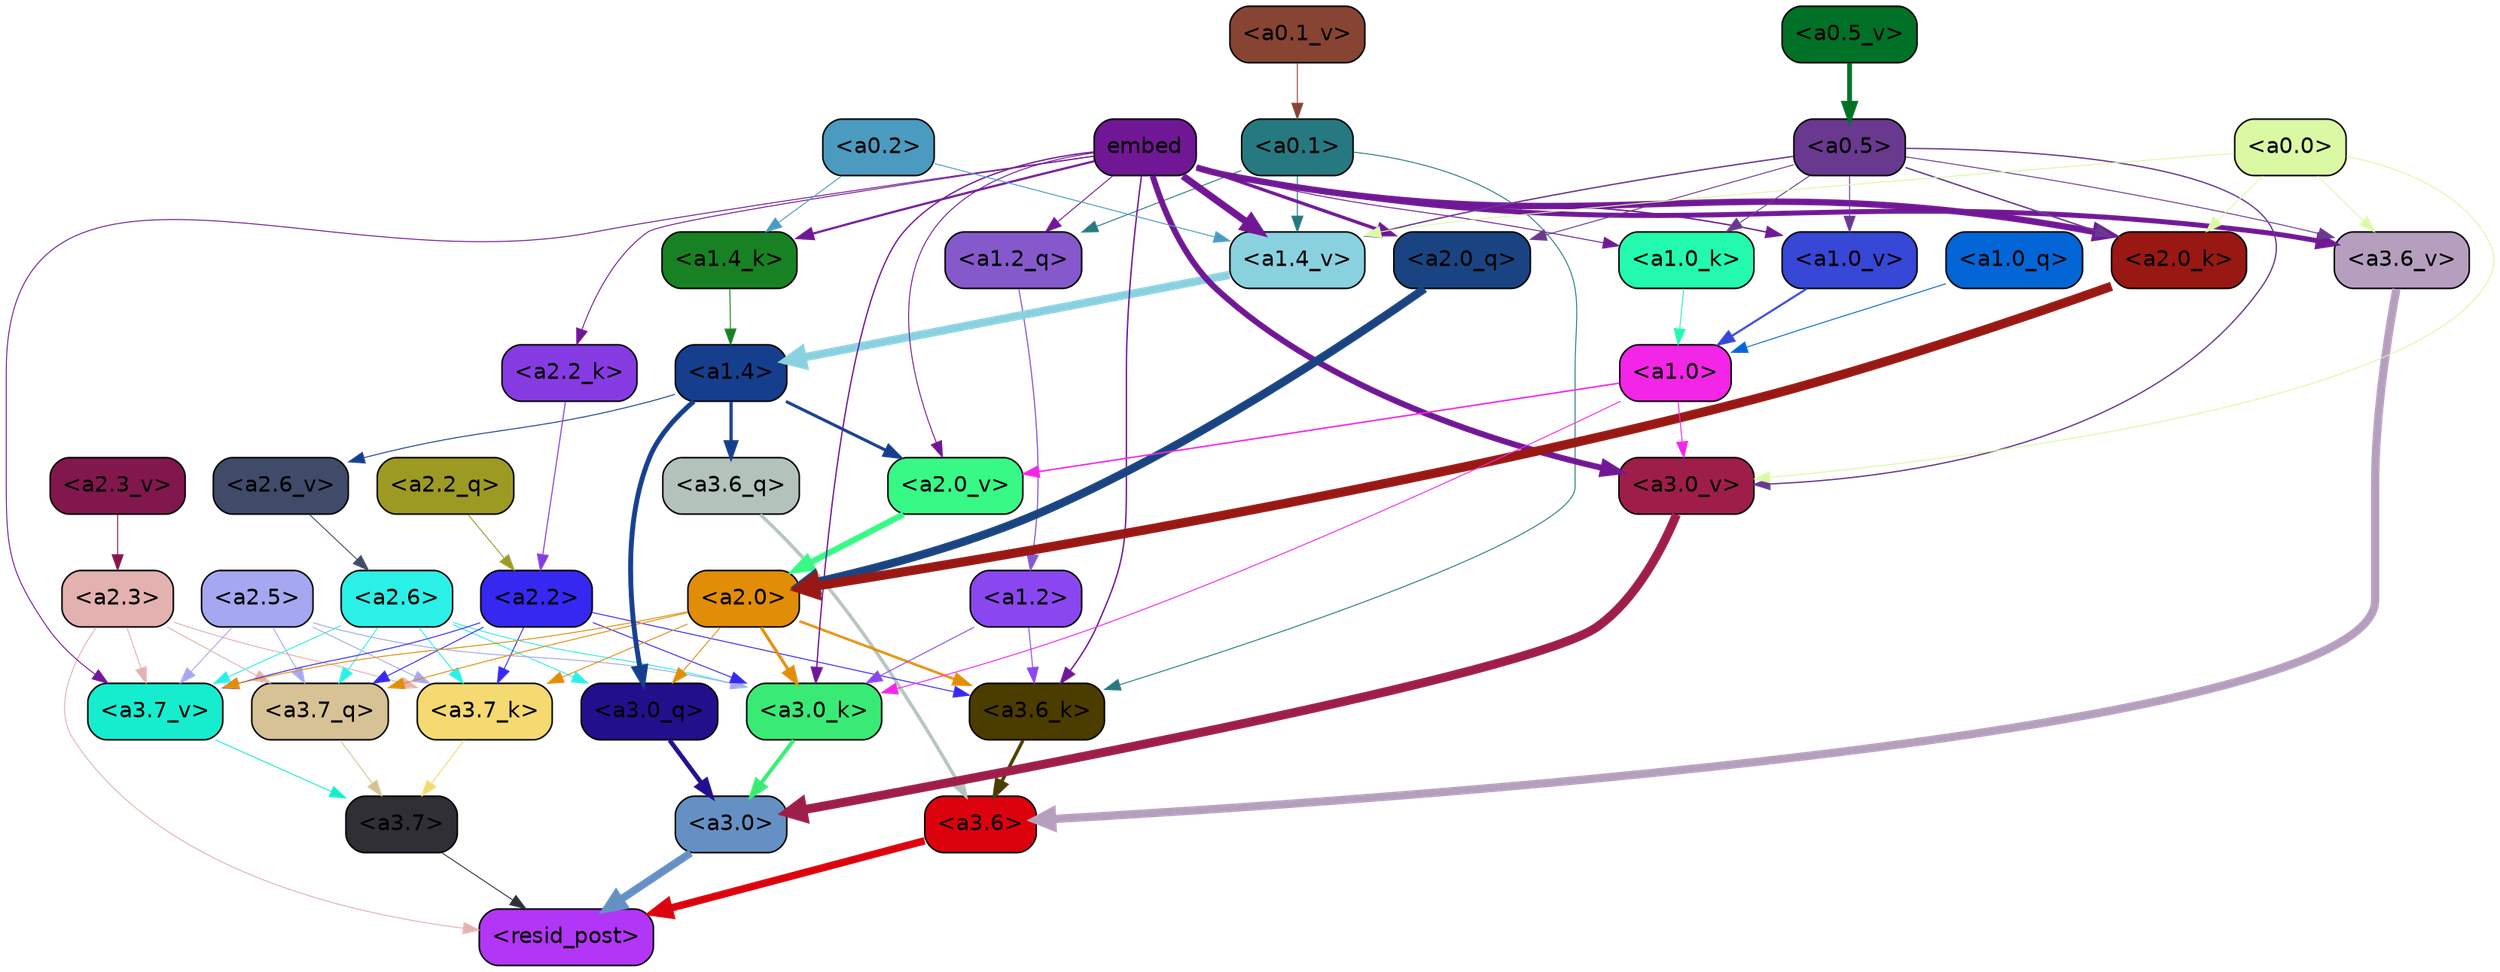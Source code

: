 strict digraph "" {
	graph [bgcolor=transparent,
		layout=dot,
		overlap=false,
		splines=true
	];
	"<a3.7>"	[color=black,
		fillcolor="#302f36",
		fontname=Helvetica,
		shape=box,
		style="filled, rounded"];
	"<resid_post>"	[color=black,
		fillcolor="#b236f5",
		fontname=Helvetica,
		shape=box,
		style="filled, rounded"];
	"<a3.7>" -> "<resid_post>"	[color="#302f36",
		penwidth=0.6];
	"<a3.6>"	[color=black,
		fillcolor="#dc020d",
		fontname=Helvetica,
		shape=box,
		style="filled, rounded"];
	"<a3.6>" -> "<resid_post>"	[color="#dc020d",
		penwidth=4.751592040061951];
	"<a3.0>"	[color=black,
		fillcolor="#6590c4",
		fontname=Helvetica,
		shape=box,
		style="filled, rounded"];
	"<a3.0>" -> "<resid_post>"	[color="#6590c4",
		penwidth=4.904066681861877];
	"<a2.3>"	[color=black,
		fillcolor="#e3b1af",
		fontname=Helvetica,
		shape=box,
		style="filled, rounded"];
	"<a2.3>" -> "<resid_post>"	[color="#e3b1af",
		penwidth=0.6];
	"<a3.7_q>"	[color=black,
		fillcolor="#d7c296",
		fontname=Helvetica,
		shape=box,
		style="filled, rounded"];
	"<a2.3>" -> "<a3.7_q>"	[color="#e3b1af",
		penwidth=0.6];
	"<a3.7_k>"	[color=black,
		fillcolor="#f4da71",
		fontname=Helvetica,
		shape=box,
		style="filled, rounded"];
	"<a2.3>" -> "<a3.7_k>"	[color="#e3b1af",
		penwidth=0.6069068089127541];
	"<a3.7_v>"	[color=black,
		fillcolor="#16edcf",
		fontname=Helvetica,
		shape=box,
		style="filled, rounded"];
	"<a2.3>" -> "<a3.7_v>"	[color="#e3b1af",
		penwidth=0.6];
	"<a3.7_q>" -> "<a3.7>"	[color="#d7c296",
		penwidth=0.6];
	"<a3.6_q>"	[color=black,
		fillcolor="#b3c2bb",
		fontname=Helvetica,
		shape=box,
		style="filled, rounded"];
	"<a3.6_q>" -> "<a3.6>"	[color="#b3c2bb",
		penwidth=2.160832464694977];
	"<a3.0_q>"	[color=black,
		fillcolor="#220f8c",
		fontname=Helvetica,
		shape=box,
		style="filled, rounded"];
	"<a3.0_q>" -> "<a3.0>"	[color="#220f8c",
		penwidth=2.870753765106201];
	"<a3.7_k>" -> "<a3.7>"	[color="#f4da71",
		penwidth=0.6];
	"<a3.6_k>"	[color=black,
		fillcolor="#4b3c00",
		fontname=Helvetica,
		shape=box,
		style="filled, rounded"];
	"<a3.6_k>" -> "<a3.6>"	[color="#4b3c00",
		penwidth=2.13908451795578];
	"<a3.0_k>"	[color=black,
		fillcolor="#39eb74",
		fontname=Helvetica,
		shape=box,
		style="filled, rounded"];
	"<a3.0_k>" -> "<a3.0>"	[color="#39eb74",
		penwidth=2.520303964614868];
	"<a3.7_v>" -> "<a3.7>"	[color="#16edcf",
		penwidth=0.6];
	"<a3.6_v>"	[color=black,
		fillcolor="#b69fbe",
		fontname=Helvetica,
		shape=box,
		style="filled, rounded"];
	"<a3.6_v>" -> "<a3.6>"	[color="#b69fbe",
		penwidth=5.297133803367615];
	"<a3.0_v>"	[color=black,
		fillcolor="#9e1e49",
		fontname=Helvetica,
		shape=box,
		style="filled, rounded"];
	"<a3.0_v>" -> "<a3.0>"	[color="#9e1e49",
		penwidth=5.680712580680847];
	"<a2.6>"	[color=black,
		fillcolor="#2bf0e8",
		fontname=Helvetica,
		shape=box,
		style="filled, rounded"];
	"<a2.6>" -> "<a3.7_q>"	[color="#2bf0e8",
		penwidth=0.6];
	"<a2.6>" -> "<a3.0_q>"	[color="#2bf0e8",
		penwidth=0.6];
	"<a2.6>" -> "<a3.7_k>"	[color="#2bf0e8",
		penwidth=0.6];
	"<a2.6>" -> "<a3.0_k>"	[color="#2bf0e8",
		penwidth=0.6];
	"<a2.6>" -> "<a3.7_v>"	[color="#2bf0e8",
		penwidth=0.6];
	"<a2.5>"	[color=black,
		fillcolor="#a5a8f0",
		fontname=Helvetica,
		shape=box,
		style="filled, rounded"];
	"<a2.5>" -> "<a3.7_q>"	[color="#a5a8f0",
		penwidth=0.6];
	"<a2.5>" -> "<a3.7_k>"	[color="#a5a8f0",
		penwidth=0.6];
	"<a2.5>" -> "<a3.0_k>"	[color="#a5a8f0",
		penwidth=0.6];
	"<a2.5>" -> "<a3.7_v>"	[color="#a5a8f0",
		penwidth=0.6];
	"<a2.2>"	[color=black,
		fillcolor="#3628f0",
		fontname=Helvetica,
		shape=box,
		style="filled, rounded"];
	"<a2.2>" -> "<a3.7_q>"	[color="#3628f0",
		penwidth=0.6];
	"<a2.2>" -> "<a3.7_k>"	[color="#3628f0",
		penwidth=0.6];
	"<a2.2>" -> "<a3.6_k>"	[color="#3628f0",
		penwidth=0.6];
	"<a2.2>" -> "<a3.0_k>"	[color="#3628f0",
		penwidth=0.6];
	"<a2.2>" -> "<a3.7_v>"	[color="#3628f0",
		penwidth=0.6];
	"<a2.0>"	[color=black,
		fillcolor="#e28d07",
		fontname=Helvetica,
		shape=box,
		style="filled, rounded"];
	"<a2.0>" -> "<a3.7_q>"	[color="#e28d07",
		penwidth=0.6];
	"<a2.0>" -> "<a3.0_q>"	[color="#e28d07",
		penwidth=0.6];
	"<a2.0>" -> "<a3.7_k>"	[color="#e28d07",
		penwidth=0.6];
	"<a2.0>" -> "<a3.6_k>"	[color="#e28d07",
		penwidth=1.564806342124939];
	"<a2.0>" -> "<a3.0_k>"	[color="#e28d07",
		penwidth=1.9353990852832794];
	"<a2.0>" -> "<a3.7_v>"	[color="#e28d07",
		penwidth=0.6];
	"<a1.4>"	[color=black,
		fillcolor="#153e8d",
		fontname=Helvetica,
		shape=box,
		style="filled, rounded"];
	"<a1.4>" -> "<a3.6_q>"	[color="#153e8d",
		penwidth=2.0727532356977463];
	"<a1.4>" -> "<a3.0_q>"	[color="#153e8d",
		penwidth=3.1279823780059814];
	"<a2.6_v>"	[color=black,
		fillcolor="#404a69",
		fontname=Helvetica,
		shape=box,
		style="filled, rounded"];
	"<a1.4>" -> "<a2.6_v>"	[color="#153e8d",
		penwidth=0.6];
	"<a2.0_v>"	[color=black,
		fillcolor="#38f886",
		fontname=Helvetica,
		shape=box,
		style="filled, rounded"];
	"<a1.4>" -> "<a2.0_v>"	[color="#153e8d",
		penwidth=1.9170897603034973];
	"<a1.2>"	[color=black,
		fillcolor="#8b47ef",
		fontname=Helvetica,
		shape=box,
		style="filled, rounded"];
	"<a1.2>" -> "<a3.6_k>"	[color="#8b47ef",
		penwidth=0.6];
	"<a1.2>" -> "<a3.0_k>"	[color="#8b47ef",
		penwidth=0.6];
	"<a0.1>"	[color=black,
		fillcolor="#267980",
		fontname=Helvetica,
		shape=box,
		style="filled, rounded"];
	"<a0.1>" -> "<a3.6_k>"	[color="#267980",
		penwidth=0.6];
	"<a1.2_q>"	[color=black,
		fillcolor="#8559cb",
		fontname=Helvetica,
		shape=box,
		style="filled, rounded"];
	"<a0.1>" -> "<a1.2_q>"	[color="#267980",
		penwidth=0.6];
	"<a1.4_v>"	[color=black,
		fillcolor="#8ad1df",
		fontname=Helvetica,
		shape=box,
		style="filled, rounded"];
	"<a0.1>" -> "<a1.4_v>"	[color="#267980",
		penwidth=0.6202214732766151];
	embed	[color=black,
		fillcolor="#701795",
		fontname=Helvetica,
		shape=box,
		style="filled, rounded"];
	embed -> "<a3.6_k>"	[color="#701795",
		penwidth=0.8915999233722687];
	embed -> "<a3.0_k>"	[color="#701795",
		penwidth=0.832088902592659];
	embed -> "<a3.7_v>"	[color="#701795",
		penwidth=0.6];
	embed -> "<a3.6_v>"	[color="#701795",
		penwidth=3.1840110421180725];
	embed -> "<a3.0_v>"	[color="#701795",
		penwidth=3.8132747188210487];
	"<a2.0_q>"	[color=black,
		fillcolor="#1a4481",
		fontname=Helvetica,
		shape=box,
		style="filled, rounded"];
	embed -> "<a2.0_q>"	[color="#701795",
		penwidth=2.084651827812195];
	"<a2.2_k>"	[color=black,
		fillcolor="#863be2",
		fontname=Helvetica,
		shape=box,
		style="filled, rounded"];
	embed -> "<a2.2_k>"	[color="#701795",
		penwidth=0.6];
	"<a2.0_k>"	[color=black,
		fillcolor="#991813",
		fontname=Helvetica,
		shape=box,
		style="filled, rounded"];
	embed -> "<a2.0_k>"	[color="#701795",
		penwidth=4.084526404738426];
	embed -> "<a2.0_v>"	[color="#701795",
		penwidth=0.6];
	embed -> "<a1.2_q>"	[color="#701795",
		penwidth=0.6];
	"<a1.4_k>"	[color=black,
		fillcolor="#188123",
		fontname=Helvetica,
		shape=box,
		style="filled, rounded"];
	embed -> "<a1.4_k>"	[color="#701795",
		penwidth=1.3912410736083984];
	"<a1.0_k>"	[color=black,
		fillcolor="#23faad",
		fontname=Helvetica,
		shape=box,
		style="filled, rounded"];
	embed -> "<a1.0_k>"	[color="#701795",
		penwidth=0.6];
	embed -> "<a1.4_v>"	[color="#701795",
		penwidth=4.4888065457344055];
	"<a1.0_v>"	[color=black,
		fillcolor="#3747d6",
		fontname=Helvetica,
		shape=box,
		style="filled, rounded"];
	embed -> "<a1.0_v>"	[color="#701795",
		penwidth=0.8796700537204742];
	"<a1.0>"	[color=black,
		fillcolor="#f325e7",
		fontname=Helvetica,
		shape=box,
		style="filled, rounded"];
	"<a1.0>" -> "<a3.0_k>"	[color="#f325e7",
		penwidth=0.6];
	"<a1.0>" -> "<a3.0_v>"	[color="#f325e7",
		penwidth=0.6];
	"<a1.0>" -> "<a2.0_v>"	[color="#f325e7",
		penwidth=0.9450988052412868];
	"<a0.5>"	[color=black,
		fillcolor="#69388f",
		fontname=Helvetica,
		shape=box,
		style="filled, rounded"];
	"<a0.5>" -> "<a3.6_v>"	[color="#69388f",
		penwidth=0.6];
	"<a0.5>" -> "<a3.0_v>"	[color="#69388f",
		penwidth=0.8331108838319778];
	"<a0.5>" -> "<a2.0_q>"	[color="#69388f",
		penwidth=0.6];
	"<a0.5>" -> "<a2.0_k>"	[color="#69388f",
		penwidth=0.9412797391414642];
	"<a0.5>" -> "<a1.0_k>"	[color="#69388f",
		penwidth=0.6];
	"<a0.5>" -> "<a1.4_v>"	[color="#69388f",
		penwidth=0.8757842034101486];
	"<a0.5>" -> "<a1.0_v>"	[color="#69388f",
		penwidth=0.6];
	"<a0.0>"	[color=black,
		fillcolor="#dbf9a5",
		fontname=Helvetica,
		shape=box,
		style="filled, rounded"];
	"<a0.0>" -> "<a3.6_v>"	[color="#dbf9a5",
		penwidth=0.6];
	"<a0.0>" -> "<a3.0_v>"	[color="#dbf9a5",
		penwidth=0.6];
	"<a0.0>" -> "<a2.0_k>"	[color="#dbf9a5",
		penwidth=0.6];
	"<a0.0>" -> "<a1.4_v>"	[color="#dbf9a5",
		penwidth=0.6];
	"<a2.2_q>"	[color=black,
		fillcolor="#9d9a24",
		fontname=Helvetica,
		shape=box,
		style="filled, rounded"];
	"<a2.2_q>" -> "<a2.2>"	[color="#9d9a24",
		penwidth=0.6];
	"<a2.0_q>" -> "<a2.0>"	[color="#1a4481",
		penwidth=5.29856276512146];
	"<a2.2_k>" -> "<a2.2>"	[color="#863be2",
		penwidth=0.6722683310508728];
	"<a2.0_k>" -> "<a2.0>"	[color="#991813",
		penwidth=5.859246134757996];
	"<a2.6_v>" -> "<a2.6>"	[color="#404a69",
		penwidth=0.6];
	"<a2.3_v>"	[color=black,
		fillcolor="#81174d",
		fontname=Helvetica,
		shape=box,
		style="filled, rounded"];
	"<a2.3_v>" -> "<a2.3>"	[color="#81174d",
		penwidth=0.6];
	"<a2.0_v>" -> "<a2.0>"	[color="#38f886",
		penwidth=3.9621697664260864];
	"<a1.2_q>" -> "<a1.2>"	[color="#8559cb",
		penwidth=0.7185482024215162];
	"<a1.0_q>"	[color=black,
		fillcolor="#0466d6",
		fontname=Helvetica,
		shape=box,
		style="filled, rounded"];
	"<a1.0_q>" -> "<a1.0>"	[color="#0466d6",
		penwidth=0.6];
	"<a1.4_k>" -> "<a1.4>"	[color="#188123",
		penwidth=0.6];
	"<a1.0_k>" -> "<a1.0>"	[color="#23faad",
		penwidth=0.6];
	"<a1.4_v>" -> "<a1.4>"	[color="#8ad1df",
		penwidth=5.280138969421387];
	"<a1.0_v>" -> "<a1.0>"	[color="#3747d6",
		penwidth=1.318962275981903];
	"<a0.2>"	[color=black,
		fillcolor="#4a9bbf",
		fontname=Helvetica,
		shape=box,
		style="filled, rounded"];
	"<a0.2>" -> "<a1.4_k>"	[color="#4a9bbf",
		penwidth=0.6];
	"<a0.2>" -> "<a1.4_v>"	[color="#4a9bbf",
		penwidth=0.6];
	"<a0.5_v>"	[color=black,
		fillcolor="#007126",
		fontname=Helvetica,
		shape=box,
		style="filled, rounded"];
	"<a0.5_v>" -> "<a0.5>"	[color="#007126",
		penwidth=3.0403636693954468];
	"<a0.1_v>"	[color=black,
		fillcolor="#874433",
		fontname=Helvetica,
		shape=box,
		style="filled, rounded"];
	"<a0.1_v>" -> "<a0.1>"	[color="#874433",
		penwidth=0.6];
}
